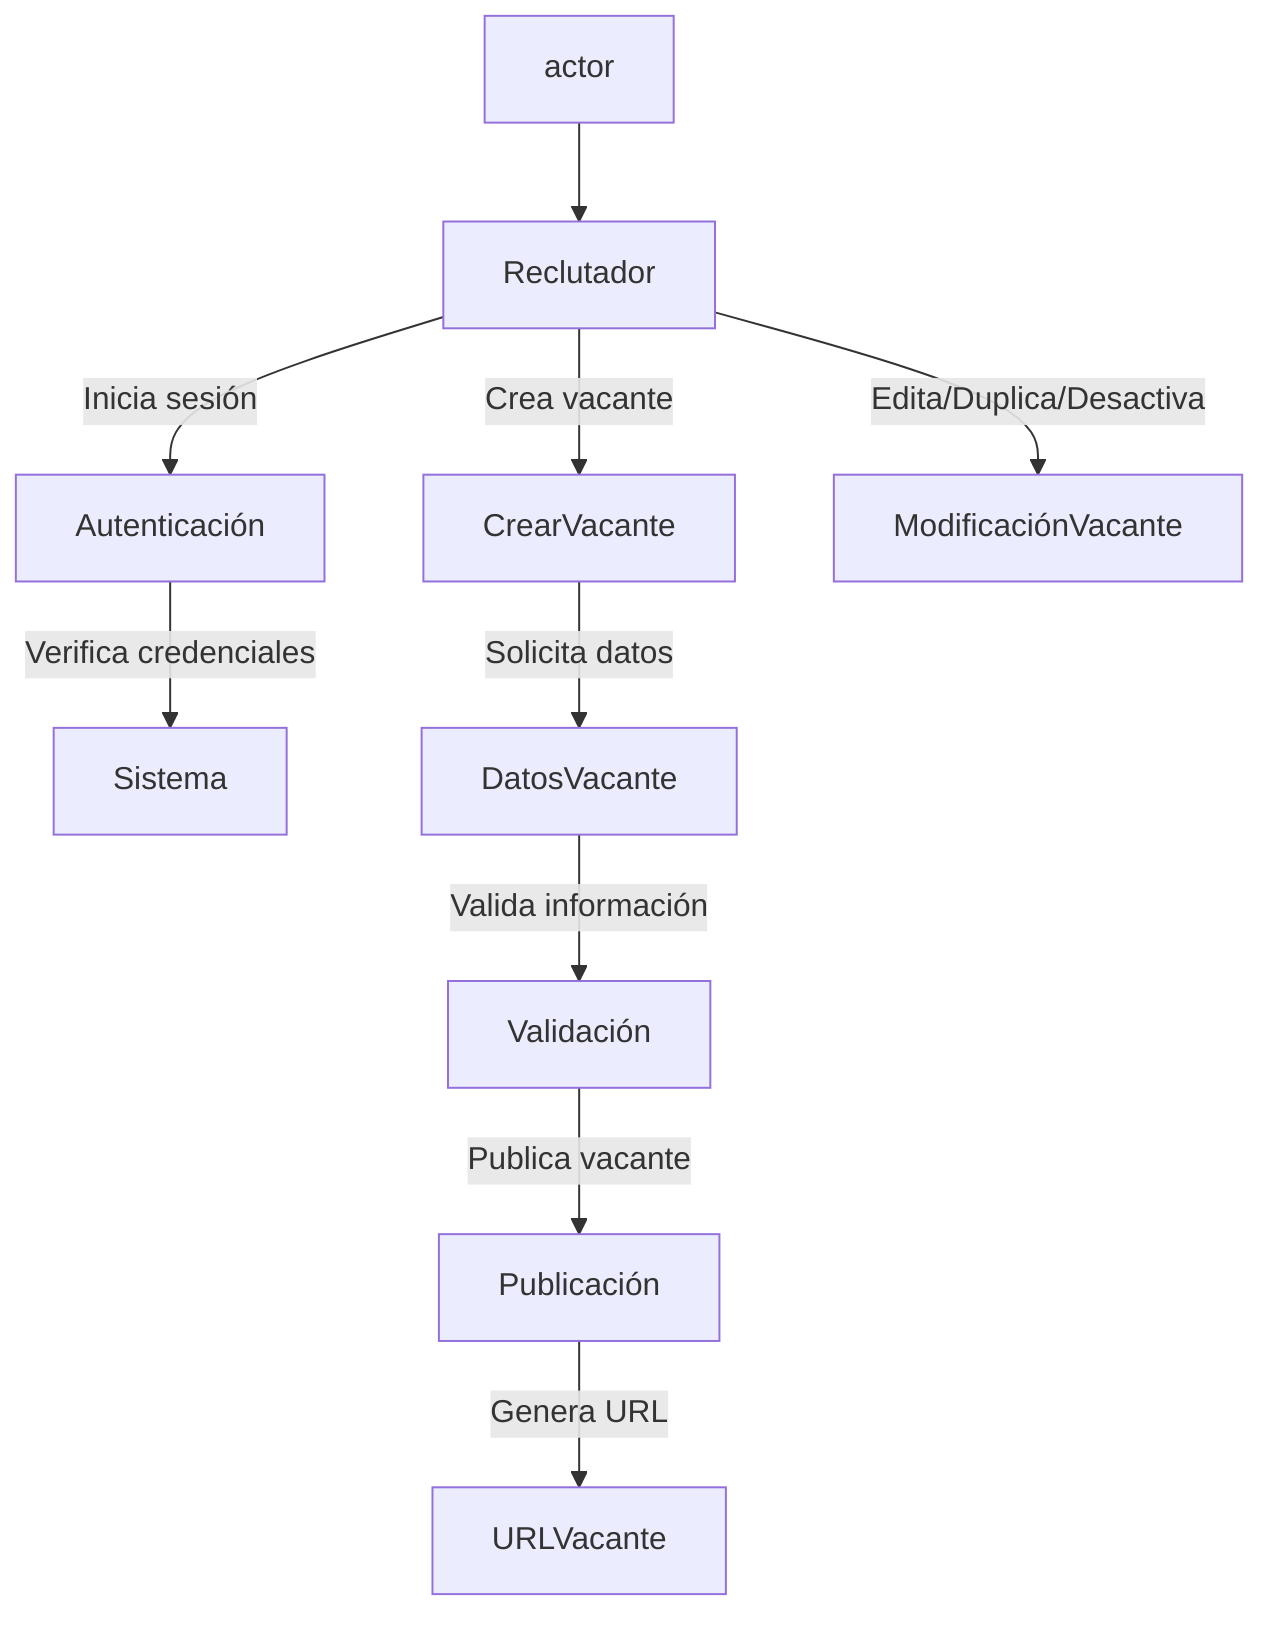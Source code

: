 graph TD
    actor -->Reclutador
    Reclutador -->|Inicia sesión| Autenticación
    Autenticación -->|Verifica credenciales| Sistema
    Reclutador -->|Crea vacante| CrearVacante
    CrearVacante -->|Solicita datos| DatosVacante
    DatosVacante -->|Valida información| Validación
    Validación -->|Publica vacante| Publicación
    Publicación -->|Genera URL| URLVacante
    Reclutador -->|Edita/Duplica/Desactiva| ModificaciónVacante